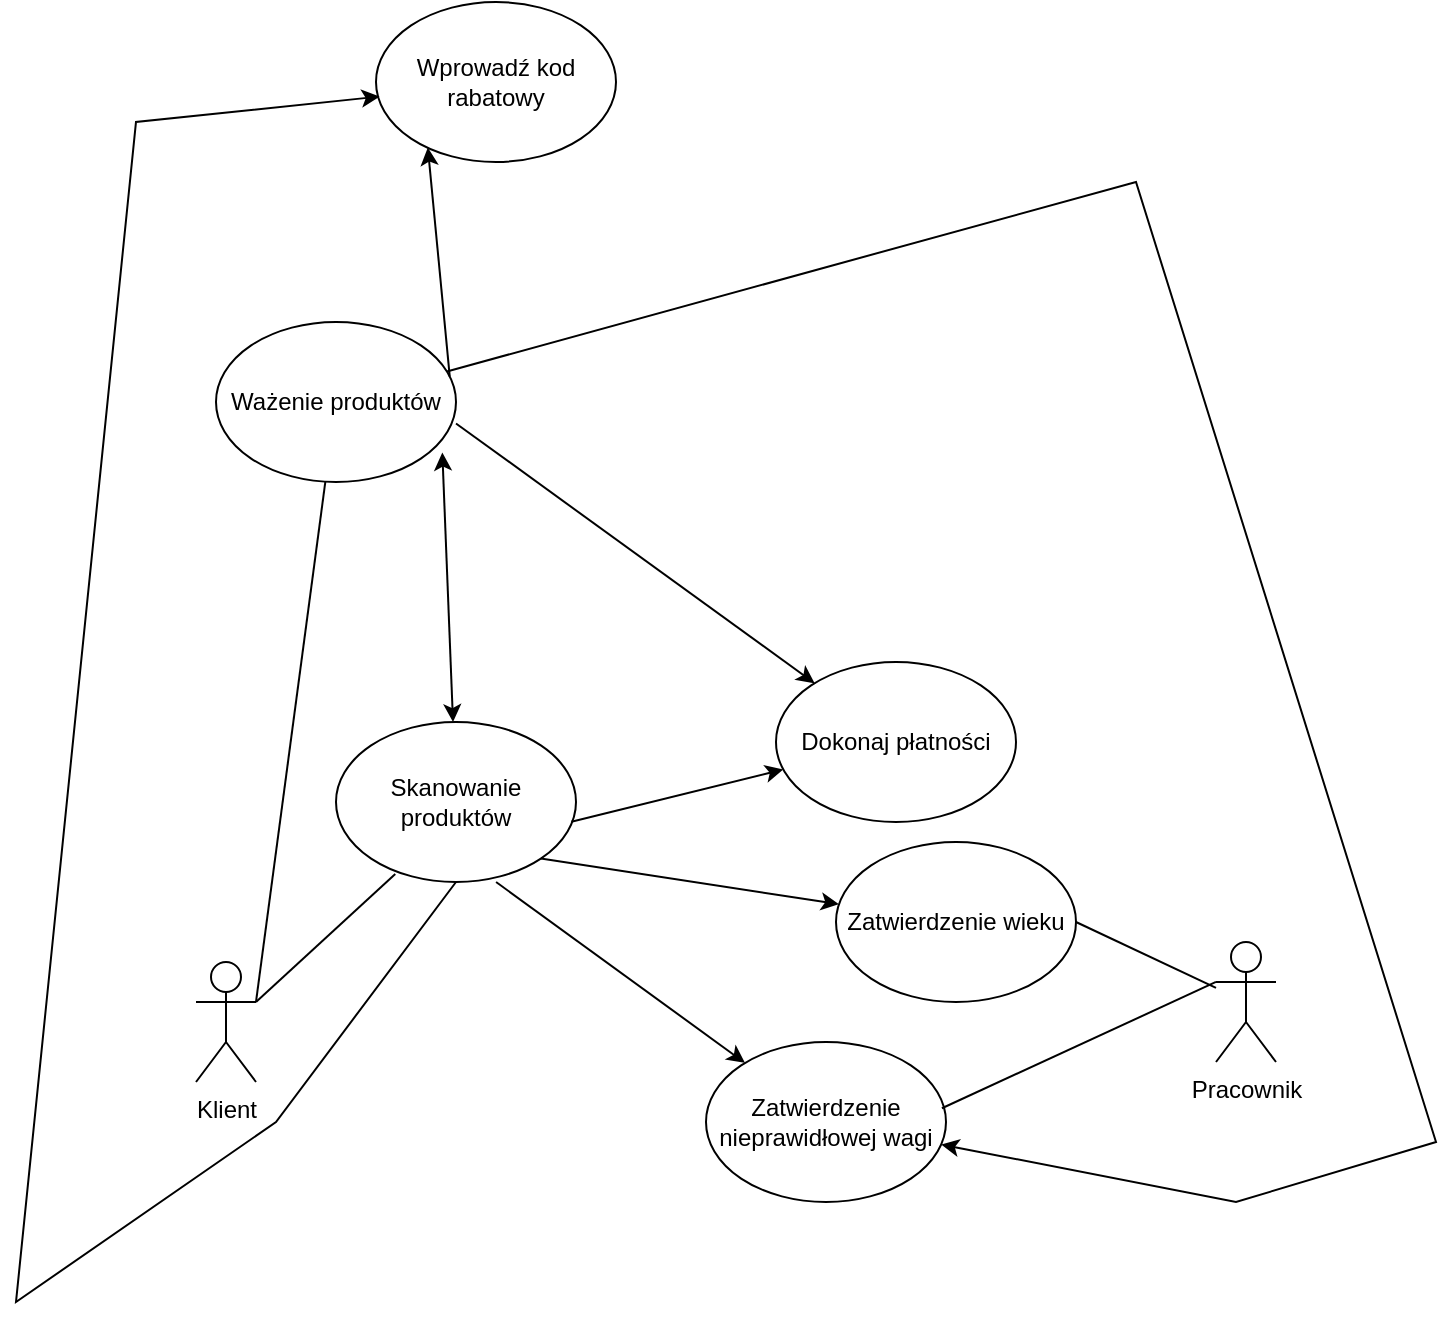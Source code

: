 <mxfile version="20.5.0" type="device"><diagram id="8N82147Q7UxyJFiQry6f" name="Page-1"><mxGraphModel dx="981" dy="1603" grid="1" gridSize="10" guides="1" tooltips="1" connect="1" arrows="1" fold="1" page="1" pageScale="1" pageWidth="850" pageHeight="1100" math="0" shadow="0"><root><mxCell id="0"/><mxCell id="1" parent="0"/><mxCell id="LWaLDQbXr2X75T3AwHtR-1" value="Klient" style="shape=umlActor;verticalLabelPosition=bottom;verticalAlign=top;html=1;outlineConnect=0;" vertex="1" parent="1"><mxGeometry x="170" y="170" width="30" height="60" as="geometry"/></mxCell><mxCell id="LWaLDQbXr2X75T3AwHtR-2" value="Pracownik" style="shape=umlActor;verticalLabelPosition=bottom;verticalAlign=top;html=1;outlineConnect=0;" vertex="1" parent="1"><mxGeometry x="680" y="160" width="30" height="60" as="geometry"/></mxCell><mxCell id="LWaLDQbXr2X75T3AwHtR-9" value="Skanowanie produktów" style="ellipse;whiteSpace=wrap;html=1;" vertex="1" parent="1"><mxGeometry x="240" y="50" width="120" height="80" as="geometry"/></mxCell><mxCell id="LWaLDQbXr2X75T3AwHtR-10" value="Ważenie produktów" style="ellipse;whiteSpace=wrap;html=1;" vertex="1" parent="1"><mxGeometry x="180" y="-150" width="120" height="80" as="geometry"/></mxCell><mxCell id="LWaLDQbXr2X75T3AwHtR-11" value="Wprowadź kod rabatowy" style="ellipse;whiteSpace=wrap;html=1;" vertex="1" parent="1"><mxGeometry x="260" y="-310" width="120" height="80" as="geometry"/></mxCell><mxCell id="LWaLDQbXr2X75T3AwHtR-12" value="Dokonaj płatności" style="ellipse;whiteSpace=wrap;html=1;" vertex="1" parent="1"><mxGeometry x="460" y="20" width="120" height="80" as="geometry"/></mxCell><mxCell id="LWaLDQbXr2X75T3AwHtR-13" value="Zatwierdzenie wieku" style="ellipse;whiteSpace=wrap;html=1;" vertex="1" parent="1"><mxGeometry x="490" y="110" width="120" height="80" as="geometry"/></mxCell><mxCell id="LWaLDQbXr2X75T3AwHtR-14" value="Zatwierdzenie nieprawidłowej wagi" style="ellipse;whiteSpace=wrap;html=1;" vertex="1" parent="1"><mxGeometry x="425" y="210" width="120" height="80" as="geometry"/></mxCell><mxCell id="LWaLDQbXr2X75T3AwHtR-21" value="" style="endArrow=none;html=1;rounded=0;exitX=1;exitY=0.333;exitDx=0;exitDy=0;exitPerimeter=0;" edge="1" parent="1" source="LWaLDQbXr2X75T3AwHtR-1" target="LWaLDQbXr2X75T3AwHtR-10"><mxGeometry width="50" height="50" relative="1" as="geometry"><mxPoint x="250" y="220" as="sourcePoint"/><mxPoint x="300" y="170" as="targetPoint"/></mxGeometry></mxCell><mxCell id="LWaLDQbXr2X75T3AwHtR-22" value="" style="endArrow=none;html=1;rounded=0;exitX=1;exitY=0.333;exitDx=0;exitDy=0;exitPerimeter=0;entryX=0.247;entryY=0.95;entryDx=0;entryDy=0;entryPerimeter=0;" edge="1" parent="1" source="LWaLDQbXr2X75T3AwHtR-1" target="LWaLDQbXr2X75T3AwHtR-9"><mxGeometry width="50" height="50" relative="1" as="geometry"><mxPoint x="310" y="200" as="sourcePoint"/><mxPoint x="360" y="150" as="targetPoint"/></mxGeometry></mxCell><mxCell id="LWaLDQbXr2X75T3AwHtR-24" value="" style="endArrow=classic;html=1;rounded=0;exitX=0.981;exitY=0.623;exitDx=0;exitDy=0;exitPerimeter=0;" edge="1" parent="1" source="LWaLDQbXr2X75T3AwHtR-9" target="LWaLDQbXr2X75T3AwHtR-12"><mxGeometry width="50" height="50" relative="1" as="geometry"><mxPoint x="390" y="160" as="sourcePoint"/><mxPoint x="440" y="110" as="targetPoint"/></mxGeometry></mxCell><mxCell id="LWaLDQbXr2X75T3AwHtR-25" value="" style="endArrow=classic;html=1;rounded=0;exitX=1;exitY=1;exitDx=0;exitDy=0;" edge="1" parent="1" source="LWaLDQbXr2X75T3AwHtR-9" target="LWaLDQbXr2X75T3AwHtR-13"><mxGeometry width="50" height="50" relative="1" as="geometry"><mxPoint x="320" y="210" as="sourcePoint"/><mxPoint x="370" y="160" as="targetPoint"/></mxGeometry></mxCell><mxCell id="LWaLDQbXr2X75T3AwHtR-27" value="" style="endArrow=classic;html=1;rounded=0;exitX=0.667;exitY=1;exitDx=0;exitDy=0;exitPerimeter=0;" edge="1" parent="1" source="LWaLDQbXr2X75T3AwHtR-9" target="LWaLDQbXr2X75T3AwHtR-14"><mxGeometry width="50" height="50" relative="1" as="geometry"><mxPoint x="430" y="290" as="sourcePoint"/><mxPoint x="480" y="240" as="targetPoint"/></mxGeometry></mxCell><mxCell id="LWaLDQbXr2X75T3AwHtR-30" value="" style="endArrow=none;html=1;rounded=0;exitX=0.983;exitY=0.414;exitDx=0;exitDy=0;exitPerimeter=0;entryX=0;entryY=0.333;entryDx=0;entryDy=0;entryPerimeter=0;" edge="1" parent="1" source="LWaLDQbXr2X75T3AwHtR-14" target="LWaLDQbXr2X75T3AwHtR-2"><mxGeometry width="50" height="50" relative="1" as="geometry"><mxPoint x="590" y="250" as="sourcePoint"/><mxPoint x="640" y="200" as="targetPoint"/></mxGeometry></mxCell><mxCell id="LWaLDQbXr2X75T3AwHtR-31" value="" style="endArrow=none;html=1;rounded=0;exitX=1;exitY=0.5;exitDx=0;exitDy=0;" edge="1" parent="1" source="LWaLDQbXr2X75T3AwHtR-13" target="LWaLDQbXr2X75T3AwHtR-2"><mxGeometry width="50" height="50" relative="1" as="geometry"><mxPoint x="620" y="160" as="sourcePoint"/><mxPoint x="670" y="120" as="targetPoint"/></mxGeometry></mxCell><mxCell id="LWaLDQbXr2X75T3AwHtR-35" value="" style="endArrow=classic;startArrow=classic;html=1;rounded=0;exitX=0.943;exitY=0.816;exitDx=0;exitDy=0;exitPerimeter=0;" edge="1" parent="1" source="LWaLDQbXr2X75T3AwHtR-10" target="LWaLDQbXr2X75T3AwHtR-9"><mxGeometry width="50" height="50" relative="1" as="geometry"><mxPoint x="172" y="-86" as="sourcePoint"/><mxPoint x="340" y="210" as="targetPoint"/></mxGeometry></mxCell><mxCell id="LWaLDQbXr2X75T3AwHtR-36" value="" style="endArrow=classic;html=1;rounded=0;exitX=0.974;exitY=0.341;exitDx=0;exitDy=0;exitPerimeter=0;entryX=0.216;entryY=0.91;entryDx=0;entryDy=0;entryPerimeter=0;" edge="1" parent="1" source="LWaLDQbXr2X75T3AwHtR-10" target="LWaLDQbXr2X75T3AwHtR-11"><mxGeometry width="50" height="50" relative="1" as="geometry"><mxPoint x="340" y="410" as="sourcePoint"/><mxPoint x="390" y="360" as="targetPoint"/></mxGeometry></mxCell><mxCell id="LWaLDQbXr2X75T3AwHtR-37" value="" style="endArrow=classic;html=1;rounded=0;exitX=1;exitY=0.634;exitDx=0;exitDy=0;exitPerimeter=0;" edge="1" parent="1" source="LWaLDQbXr2X75T3AwHtR-10" target="LWaLDQbXr2X75T3AwHtR-12"><mxGeometry width="50" height="50" relative="1" as="geometry"><mxPoint x="300" y="40" as="sourcePoint"/><mxPoint x="350" y="-10" as="targetPoint"/></mxGeometry></mxCell><mxCell id="LWaLDQbXr2X75T3AwHtR-38" value="" style="endArrow=classic;html=1;rounded=0;" edge="1" parent="1" source="LWaLDQbXr2X75T3AwHtR-10" target="LWaLDQbXr2X75T3AwHtR-14"><mxGeometry width="50" height="50" relative="1" as="geometry"><mxPoint x="590" y="-230" as="sourcePoint"/><mxPoint x="350" y="10" as="targetPoint"/><Array as="points"><mxPoint x="640" y="-220"/><mxPoint x="790" y="260"/><mxPoint x="690" y="290"/></Array></mxGeometry></mxCell><mxCell id="LWaLDQbXr2X75T3AwHtR-39" value="" style="endArrow=classic;html=1;rounded=0;exitX=0.5;exitY=1;exitDx=0;exitDy=0;entryX=0.015;entryY=0.591;entryDx=0;entryDy=0;entryPerimeter=0;" edge="1" parent="1" source="LWaLDQbXr2X75T3AwHtR-9" target="LWaLDQbXr2X75T3AwHtR-11"><mxGeometry width="50" height="50" relative="1" as="geometry"><mxPoint x="320" y="170" as="sourcePoint"/><mxPoint x="190" y="-250" as="targetPoint"/><Array as="points"><mxPoint x="210" y="250"/><mxPoint x="80" y="340"/><mxPoint x="140" y="-250"/></Array></mxGeometry></mxCell></root></mxGraphModel></diagram></mxfile>